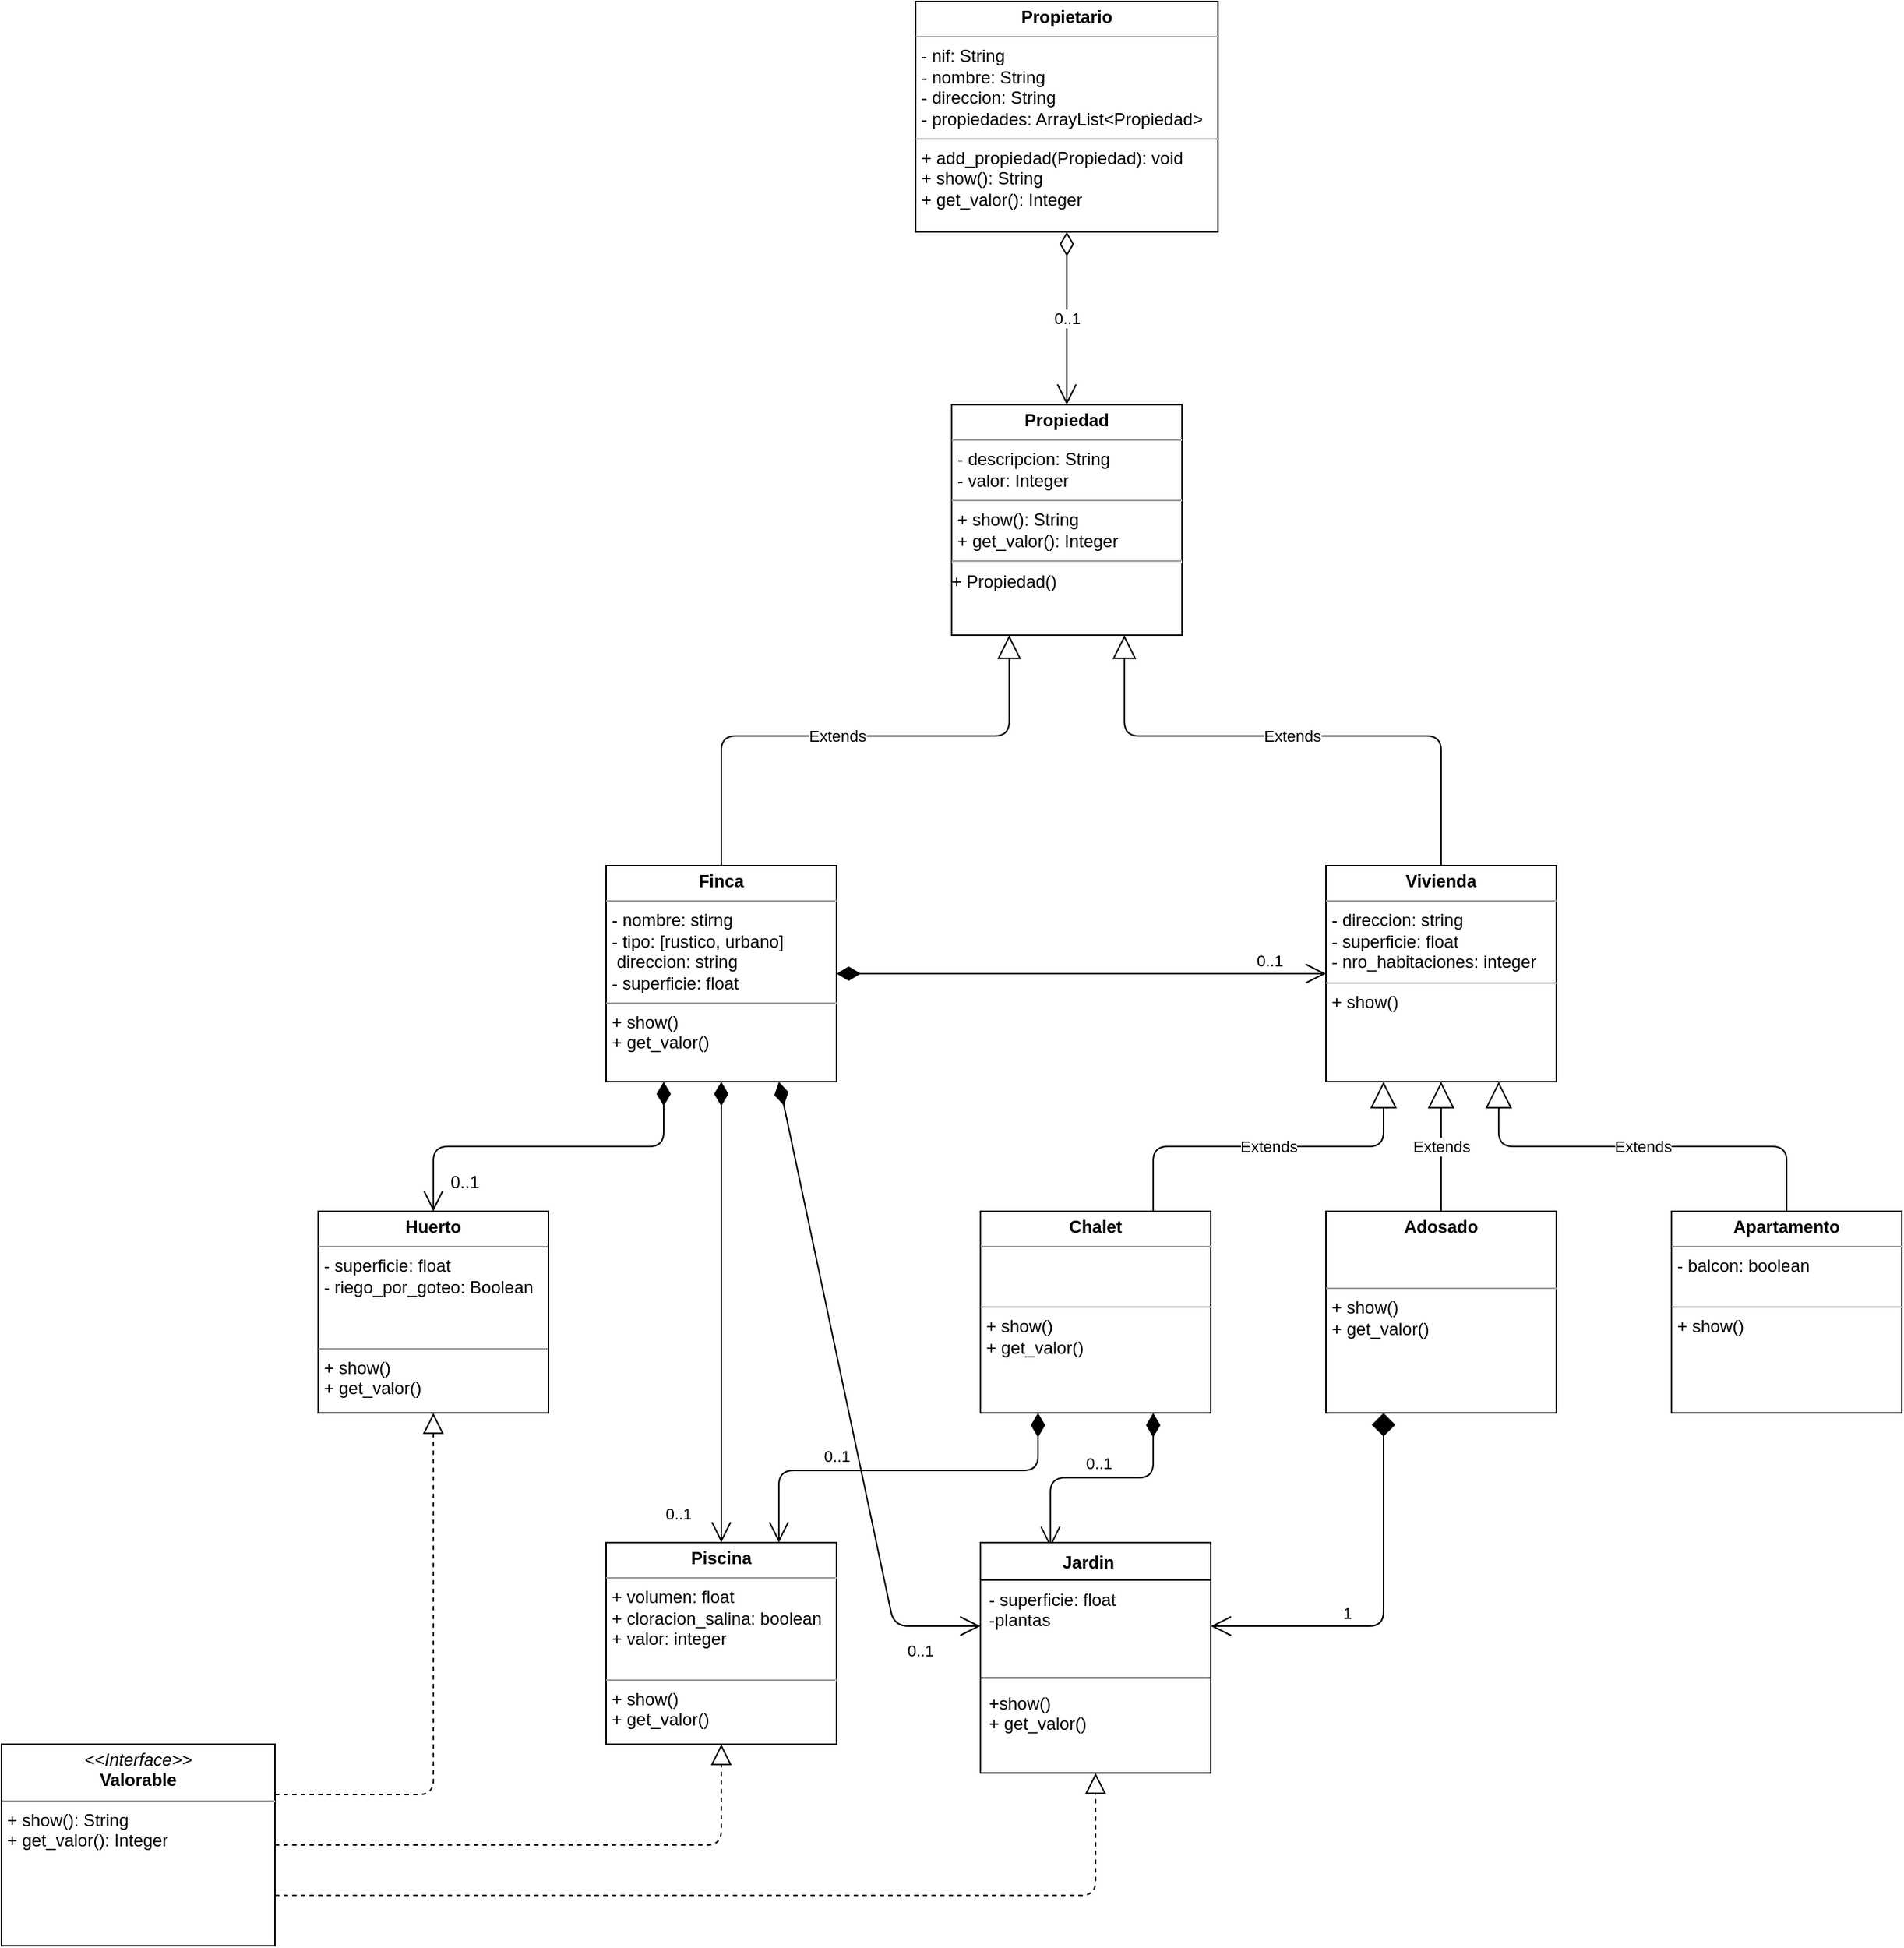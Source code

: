 <mxfile>
    <diagram id="coZF5f3TOPct5JLmNMV9" name="Page-1">
        <mxGraphModel dx="1285" dy="1653" grid="1" gridSize="10" guides="1" tooltips="1" connect="1" arrows="1" fold="1" page="1" pageScale="1" pageWidth="827" pageHeight="1169" math="0" shadow="0">
            <root>
                <mxCell id="0"/>
                <mxCell id="1" parent="0"/>
                <object label="&lt;p style=&quot;margin: 0px ; margin-top: 4px ; text-align: center&quot;&gt;&lt;b&gt;Vivienda&lt;/b&gt;&lt;/p&gt;&lt;hr size=&quot;1&quot;&gt;&lt;p style=&quot;margin: 0px ; margin-left: 4px&quot;&gt;&lt;span&gt;- direccion: string&lt;/span&gt;&lt;br&gt;&lt;/p&gt;&lt;p style=&quot;margin: 0px ; margin-left: 4px&quot;&gt;- superficie: float&lt;/p&gt;&lt;p style=&quot;margin: 0px ; margin-left: 4px&quot;&gt;- nro_habitaciones: integer&lt;/p&gt;&lt;hr size=&quot;1&quot;&gt;&lt;p style=&quot;margin: 0px ; margin-left: 4px&quot;&gt;+ show()&lt;/p&gt;" Casa="" id="M3-lLsWGSmPZNytgOBwi-1">
                    <mxCell style="verticalAlign=top;align=left;overflow=fill;fontSize=12;fontFamily=Helvetica;html=1;" parent="1" vertex="1">
                        <mxGeometry x="220" y="-160" width="160" height="150" as="geometry"/>
                    </mxCell>
                </object>
                <mxCell id="M3-lLsWGSmPZNytgOBwi-21" style="edgeStyle=orthogonalEdgeStyle;orthogonalLoop=1;jettySize=auto;html=1;startArrow=diamondThin;startFill=1;startSize=14;endArrow=open;endSize=12;align=left;" parent="1" source="M3-lLsWGSmPZNytgOBwi-8" target="M3-lLsWGSmPZNytgOBwi-6" edge="1">
                    <mxGeometry relative="1" as="geometry"/>
                </mxCell>
                <mxCell id="D4q86nAJt8562JSuOjXB-3" value="0..1" style="edgeLabel;html=1;align=center;verticalAlign=middle;resizable=0;points=[];" parent="M3-lLsWGSmPZNytgOBwi-21" vertex="1" connectable="0">
                    <mxGeometry x="0.214" y="-4" relative="1" as="geometry">
                        <mxPoint x="-26" y="106" as="offset"/>
                    </mxGeometry>
                </mxCell>
                <mxCell id="M3-lLsWGSmPZNytgOBwi-22" style="edgeStyle=orthogonalEdgeStyle;orthogonalLoop=1;jettySize=auto;html=1;entryX=0.5;entryY=0;entryDx=0;entryDy=0;startArrow=diamondThin;startFill=1;startSize=14;endArrow=open;endSize=12;align=left;exitX=0.25;exitY=1;exitDx=0;exitDy=0;" parent="1" source="M3-lLsWGSmPZNytgOBwi-8" target="M3-lLsWGSmPZNytgOBwi-19" edge="1">
                    <mxGeometry relative="1" as="geometry"/>
                </mxCell>
                <mxCell id="m-5z6lDCxOTHbxUdVZSe-1" value="0..1" style="shape=connector;rounded=1;orthogonalLoop=1;jettySize=auto;html=1;exitX=0.75;exitY=1;exitDx=0;exitDy=0;entryX=0;entryY=0.5;entryDx=0;entryDy=0;labelBackgroundColor=default;fontFamily=Helvetica;fontSize=11;fontColor=default;startArrow=diamondThin;startFill=1;endArrow=open;startSize=14;endSize=12;strokeColor=default;elbow=vertical;" parent="1" source="M3-lLsWGSmPZNytgOBwi-8" target="woEzXTU2Y_-W0Ke4EJwe-3" edge="1">
                    <mxGeometry x="0.81" y="-18" relative="1" as="geometry">
                        <Array as="points">
                            <mxPoint x="-80" y="368"/>
                        </Array>
                        <mxPoint y="-1" as="offset"/>
                    </mxGeometry>
                </mxCell>
                <object label="&lt;p style=&quot;margin: 0px ; margin-top: 4px ; text-align: center&quot;&gt;&lt;b&gt;Finca&lt;/b&gt;&lt;/p&gt;&lt;hr size=&quot;1&quot;&gt;&lt;p style=&quot;margin: 0px ; margin-left: 4px&quot;&gt;- nombre: stirng&lt;/p&gt;&lt;p style=&quot;margin: 0px ; margin-left: 4px&quot;&gt;- tipo: [rustico, urbano]&lt;/p&gt;&lt;p style=&quot;margin: 0px ; margin-left: 4px&quot;&gt;&amp;nbsp;direccion: string&lt;/p&gt;&lt;p style=&quot;margin: 0px ; margin-left: 4px&quot;&gt;- superficie: float&lt;/p&gt;&lt;hr size=&quot;1&quot;&gt;&lt;p style=&quot;margin: 0px ; margin-left: 4px&quot;&gt;+ show()&lt;/p&gt;&lt;p style=&quot;margin: 0px ; margin-left: 4px&quot;&gt;+ get_valor()&lt;/p&gt;&lt;p style=&quot;margin: 0px ; margin-left: 4px&quot;&gt;&lt;br&gt;&lt;/p&gt;" Casa="" id="M3-lLsWGSmPZNytgOBwi-8">
                    <mxCell style="verticalAlign=top;align=left;overflow=fill;fontSize=12;fontFamily=Helvetica;html=1;" parent="1" vertex="1">
                        <mxGeometry x="-280" y="-160" width="160" height="150" as="geometry"/>
                    </mxCell>
                </object>
                <mxCell id="M3-lLsWGSmPZNytgOBwi-24" value="Extends" style="edgeStyle=elbowEdgeStyle;orthogonalLoop=1;jettySize=auto;elbow=vertical;html=1;entryX=0.5;entryY=0;entryDx=0;entryDy=0;startArrow=block;startFill=0;startSize=14;endArrow=none;endSize=12;align=left;endFill=0;exitX=0.25;exitY=1;exitDx=0;exitDy=0;" parent="1" source="2" target="M3-lLsWGSmPZNytgOBwi-8" edge="1">
                    <mxGeometry x="0.179" relative="1" as="geometry">
                        <mxPoint x="10" y="-340" as="sourcePoint"/>
                        <Array as="points">
                            <mxPoint x="-120" y="-250"/>
                        </Array>
                        <mxPoint x="1" as="offset"/>
                    </mxGeometry>
                </mxCell>
                <mxCell id="M3-lLsWGSmPZNytgOBwi-25" value="Extends" style="edgeStyle=elbowEdgeStyle;orthogonalLoop=1;jettySize=auto;elbow=vertical;html=1;entryX=0.5;entryY=0;entryDx=0;entryDy=0;startArrow=block;startFill=0;startSize=14;endArrow=none;endSize=12;align=left;endFill=0;exitX=0.75;exitY=1;exitDx=0;exitDy=0;" parent="1" source="2" target="M3-lLsWGSmPZNytgOBwi-1" edge="1">
                    <mxGeometry x="-0.128" relative="1" as="geometry">
                        <mxPoint x="90" y="-340" as="sourcePoint"/>
                        <Array as="points">
                            <mxPoint x="200" y="-250"/>
                            <mxPoint x="90" y="-330"/>
                        </Array>
                        <mxPoint x="-1" as="offset"/>
                    </mxGeometry>
                </mxCell>
                <mxCell id="8" value="0..1" style="edgeStyle=none;html=1;exitX=0.5;exitY=1;exitDx=0;exitDy=0;entryX=0.5;entryY=0;entryDx=0;entryDy=0;startArrow=diamondThin;startFill=0;endArrow=open;endFill=0;strokeWidth=1;targetPerimeterSpacing=2;endSize=12;startSize=14;" edge="1" parent="1" source="M3-lLsWGSmPZNytgOBwi-23" target="2">
                    <mxGeometry relative="1" as="geometry">
                        <mxPoint as="offset"/>
                    </mxGeometry>
                </mxCell>
                <object label="&lt;p style=&quot;margin: 0px ; margin-top: 4px ; text-align: center&quot;&gt;&lt;b&gt;Propietario&lt;/b&gt;&lt;/p&gt;&lt;hr size=&quot;1&quot;&gt;&lt;p style=&quot;margin: 0px ; margin-left: 4px&quot;&gt;&lt;span&gt;- nif: String&lt;/span&gt;&lt;br&gt;&lt;/p&gt;&lt;p style=&quot;margin: 0px ; margin-left: 4px&quot;&gt;&lt;span&gt;- nombre: String&lt;/span&gt;&lt;/p&gt;&lt;p style=&quot;margin: 0px ; margin-left: 4px&quot;&gt;- direccion: String&lt;/p&gt;&lt;p style=&quot;margin: 0px ; margin-left: 4px&quot;&gt;- propiedades: ArrayList&amp;lt;Propiedad&amp;gt;&lt;/p&gt;&lt;hr size=&quot;1&quot;&gt;&lt;p style=&quot;margin: 0px ; margin-left: 4px&quot;&gt;+ add_propiedad(Propiedad): void&lt;/p&gt;&lt;p style=&quot;margin: 0px ; margin-left: 4px&quot;&gt;+ show(): String&lt;/p&gt;&lt;p style=&quot;margin: 0px ; margin-left: 4px&quot;&gt;+ get_valor(): Integer&lt;/p&gt;" Casa="" id="M3-lLsWGSmPZNytgOBwi-23">
                    <mxCell style="verticalAlign=top;align=left;overflow=fill;fontSize=12;fontFamily=Helvetica;html=1;" parent="1" vertex="1">
                        <mxGeometry x="-65" y="-760" width="210" height="160" as="geometry"/>
                    </mxCell>
                </object>
                <object label="&lt;p style=&quot;margin: 0px ; margin-top: 4px ; text-align: center&quot;&gt;&lt;b&gt;Adosado&lt;/b&gt;&lt;/p&gt;&lt;p style=&quot;margin: 0px ; margin-left: 4px&quot;&gt;&lt;br&gt;&lt;/p&gt;&lt;p style=&quot;margin: 0px ; margin-left: 4px&quot;&gt;&lt;br&gt;&lt;/p&gt;&lt;hr size=&quot;1&quot;&gt;&lt;p style=&quot;margin: 0px ; margin-left: 4px&quot;&gt;+ show()&lt;/p&gt;&lt;p style=&quot;margin: 0px ; margin-left: 4px&quot;&gt;+ get_valor()&lt;/p&gt;" Casa="" id="M3-lLsWGSmPZNytgOBwi-2">
                    <mxCell style="verticalAlign=top;align=left;overflow=fill;fontSize=12;fontFamily=Helvetica;html=1;" parent="1" vertex="1">
                        <mxGeometry x="220" y="80" width="160" height="140" as="geometry"/>
                    </mxCell>
                </object>
                <mxCell id="M3-lLsWGSmPZNytgOBwi-17" value="" style="edgeStyle=orthogonalEdgeStyle;orthogonalLoop=1;jettySize=auto;html=1;startArrow=diamondThin;startFill=1;startSize=14;endArrow=open;endSize=12;align=left;entryX=0.304;entryY=0.02;entryDx=0;entryDy=0;exitX=0.75;exitY=1;exitDx=0;exitDy=0;entryPerimeter=0;" parent="1" source="M3-lLsWGSmPZNytgOBwi-7" target="woEzXTU2Y_-W0Ke4EJwe-2" edge="1">
                    <mxGeometry relative="1" as="geometry">
                        <mxPoint x="80" y="160" as="targetPoint"/>
                    </mxGeometry>
                </mxCell>
                <mxCell id="USNUs2RwjlwWKyY22RhR-1" value="0..1" style="edgeLabel;html=1;align=center;verticalAlign=middle;resizable=0;points=[];" parent="M3-lLsWGSmPZNytgOBwi-17" vertex="1" connectable="0">
                    <mxGeometry x="0.298" y="-4" relative="1" as="geometry">
                        <mxPoint x="24" y="-6" as="offset"/>
                    </mxGeometry>
                </mxCell>
                <mxCell id="M3-lLsWGSmPZNytgOBwi-18" style="edgeStyle=orthogonalEdgeStyle;orthogonalLoop=1;jettySize=auto;html=1;entryX=0.75;entryY=0;entryDx=0;entryDy=0;startArrow=diamondThin;startFill=1;startSize=14;endArrow=open;endSize=12;align=left;exitX=0.25;exitY=1;exitDx=0;exitDy=0;" parent="1" source="M3-lLsWGSmPZNytgOBwi-7" target="M3-lLsWGSmPZNytgOBwi-6" edge="1">
                    <mxGeometry relative="1" as="geometry">
                        <Array as="points">
                            <mxPoint x="20" y="260"/>
                            <mxPoint x="-160" y="260"/>
                        </Array>
                    </mxGeometry>
                </mxCell>
                <mxCell id="D4q86nAJt8562JSuOjXB-2" value="0..1" style="edgeLabel;html=1;align=center;verticalAlign=middle;resizable=0;points=[];" parent="M3-lLsWGSmPZNytgOBwi-18" vertex="1" connectable="0">
                    <mxGeometry x="0.322" y="3" relative="1" as="geometry">
                        <mxPoint x="-2" y="-13" as="offset"/>
                    </mxGeometry>
                </mxCell>
                <object label="&lt;p style=&quot;margin: 0px ; margin-top: 4px ; text-align: center&quot;&gt;&lt;b&gt;Chalet&lt;/b&gt;&lt;/p&gt;&lt;hr size=&quot;1&quot;&gt;&lt;p style=&quot;margin: 0px ; margin-left: 4px&quot;&gt;&lt;br&gt;&lt;/p&gt;&lt;p style=&quot;margin: 0px ; margin-left: 4px&quot;&gt;&lt;br&gt;&lt;/p&gt;&lt;hr size=&quot;1&quot;&gt;&lt;p style=&quot;margin: 0px ; margin-left: 4px&quot;&gt;+ show()&lt;/p&gt;&lt;p style=&quot;margin: 0px ; margin-left: 4px&quot;&gt;+ get_valor()&lt;/p&gt;&lt;p style=&quot;margin: 0px ; margin-left: 4px&quot;&gt;&lt;br&gt;&lt;/p&gt;" Casa="" id="M3-lLsWGSmPZNytgOBwi-7">
                    <mxCell style="verticalAlign=top;align=left;overflow=fill;fontSize=12;fontFamily=Helvetica;html=1;" parent="1" vertex="1">
                        <mxGeometry x="-20" y="80" width="160" height="140" as="geometry"/>
                    </mxCell>
                </object>
                <object label="&lt;p style=&quot;margin: 0px ; margin-top: 4px ; text-align: center&quot;&gt;&lt;b&gt;Piscina&lt;/b&gt;&lt;/p&gt;&lt;hr size=&quot;1&quot;&gt;&lt;p style=&quot;margin: 0px ; margin-left: 4px&quot;&gt;+ volumen: float&lt;/p&gt;&lt;p style=&quot;margin: 0px ; margin-left: 4px&quot;&gt;+ cloracion_salina: boolean&lt;/p&gt;&lt;p style=&quot;margin: 0px ; margin-left: 4px&quot;&gt;+ valor: integer&lt;/p&gt;&lt;p style=&quot;margin: 0px ; margin-left: 4px&quot;&gt;&lt;br&gt;&lt;/p&gt;&lt;hr size=&quot;1&quot;&gt;&lt;p style=&quot;margin: 0px ; margin-left: 4px&quot;&gt;+ show()&lt;/p&gt;&lt;p style=&quot;margin: 0px ; margin-left: 4px&quot;&gt;+ get_valor()&lt;/p&gt;" Casa="" id="M3-lLsWGSmPZNytgOBwi-6">
                    <mxCell style="verticalAlign=top;align=left;overflow=fill;fontSize=12;fontFamily=Helvetica;html=1;" parent="1" vertex="1">
                        <mxGeometry x="-280" y="310" width="160" height="140" as="geometry"/>
                    </mxCell>
                </object>
                <object label="&lt;p style=&quot;margin: 0px ; margin-top: 4px ; text-align: center&quot;&gt;&lt;b&gt;Huerto&lt;/b&gt;&lt;/p&gt;&lt;hr size=&quot;1&quot;&gt;&lt;p style=&quot;margin: 0px ; margin-left: 4px&quot;&gt;- superficie: float&lt;/p&gt;&lt;p style=&quot;margin: 0px ; margin-left: 4px&quot;&gt;- riego_por_goteo: Boolean&lt;/p&gt;&lt;p style=&quot;margin: 0px ; margin-left: 4px&quot;&gt;&lt;br&gt;&lt;/p&gt;&lt;p style=&quot;margin: 0px ; margin-left: 4px&quot;&gt;&lt;br&gt;&lt;/p&gt;&lt;hr size=&quot;1&quot;&gt;&lt;p style=&quot;margin: 0px ; margin-left: 4px&quot;&gt;+ show()&lt;/p&gt;&lt;p style=&quot;margin: 0px ; margin-left: 4px&quot;&gt;+ get_valor()&lt;/p&gt;&lt;p style=&quot;margin: 0px ; margin-left: 4px&quot;&gt;&lt;br&gt;&lt;/p&gt;" Casa="" id="M3-lLsWGSmPZNytgOBwi-19">
                    <mxCell style="verticalAlign=top;align=left;overflow=fill;fontSize=12;fontFamily=Helvetica;html=1;" parent="1" vertex="1">
                        <mxGeometry x="-480" y="80" width="160" height="140" as="geometry"/>
                    </mxCell>
                </object>
                <mxCell id="M3-lLsWGSmPZNytgOBwi-4" value="Extends" style="endArrow=block;endSize=16;endFill=0;html=1;exitX=0.5;exitY=0;exitDx=0;exitDy=0;edgeStyle=elbowEdgeStyle;elbow=vertical;entryX=0.5;entryY=1;entryDx=0;entryDy=0;" parent="1" source="M3-lLsWGSmPZNytgOBwi-2" target="M3-lLsWGSmPZNytgOBwi-1" edge="1">
                    <mxGeometry width="160" relative="1" as="geometry">
                        <mxPoint x="-100" y="160" as="sourcePoint"/>
                        <mxPoint x="187" y="6" as="targetPoint"/>
                        <Array as="points"/>
                    </mxGeometry>
                </mxCell>
                <mxCell id="M3-lLsWGSmPZNytgOBwi-11" value="Extends" style="endArrow=block;endSize=16;endFill=0;html=1;edgeStyle=elbowEdgeStyle;elbow=vertical;exitX=0.75;exitY=0;exitDx=0;exitDy=0;entryX=0.25;entryY=1;entryDx=0;entryDy=0;" parent="1" source="M3-lLsWGSmPZNytgOBwi-7" target="M3-lLsWGSmPZNytgOBwi-1" edge="1">
                    <mxGeometry width="160" relative="1" as="geometry">
                        <mxPoint x="80" y="-50" as="sourcePoint"/>
                        <mxPoint x="230" y="-10" as="targetPoint"/>
                    </mxGeometry>
                </mxCell>
                <mxCell id="M3-lLsWGSmPZNytgOBwi-12" value="0..1" style="endArrow=open;html=1;endSize=12;startArrow=diamondThin;startSize=14;startFill=1;align=left;verticalAlign=bottom;exitX=1;exitY=0.5;exitDx=0;exitDy=0;edgeStyle=elbowEdgeStyle;entryX=0;entryY=0.5;entryDx=0;entryDy=0;" parent="1" source="M3-lLsWGSmPZNytgOBwi-8" target="M3-lLsWGSmPZNytgOBwi-1" edge="1">
                    <mxGeometry x="0.706" relative="1" as="geometry">
                        <mxPoint x="-350" y="340" as="sourcePoint"/>
                        <mxPoint x="-190" y="340" as="targetPoint"/>
                        <mxPoint as="offset"/>
                    </mxGeometry>
                </mxCell>
                <mxCell id="M3-lLsWGSmPZNytgOBwi-13" value="1" style="endArrow=open;html=1;endSize=12;startArrow=diamond;startSize=14;startFill=1;edgeStyle=elbowEdgeStyle;align=left;verticalAlign=bottom;entryX=1;entryY=0.5;entryDx=0;entryDy=0;elbow=vertical;exitX=0.25;exitY=1;exitDx=0;exitDy=0;" parent="1" source="M3-lLsWGSmPZNytgOBwi-2" target="woEzXTU2Y_-W0Ke4EJwe-3" edge="1">
                    <mxGeometry x="0.333" relative="1" as="geometry">
                        <mxPoint x="320" y="190" as="sourcePoint"/>
                        <mxPoint x="-190" y="340" as="targetPoint"/>
                        <mxPoint as="offset"/>
                        <Array as="points">
                            <mxPoint x="230" y="368"/>
                        </Array>
                    </mxGeometry>
                </mxCell>
                <mxCell id="M3-lLsWGSmPZNytgOBwi-26" value="0..1" style="text;html=1;resizable=0;points=[];autosize=1;align=left;verticalAlign=top;spacingTop=-4;" parent="1" vertex="1">
                    <mxGeometry x="-390" y="50" width="40" height="20" as="geometry"/>
                </mxCell>
                <object label="&lt;p style=&quot;margin: 0px ; margin-top: 4px ; text-align: center&quot;&gt;&lt;b&gt;Apartamento&lt;/b&gt;&lt;/p&gt;&lt;hr size=&quot;1&quot;&gt;&lt;p style=&quot;margin: 0px ; margin-left: 4px&quot;&gt;- balcon: boolean&lt;/p&gt;&lt;p style=&quot;margin: 0px ; margin-left: 4px&quot;&gt;&lt;br&gt;&lt;/p&gt;&lt;hr size=&quot;1&quot;&gt;&lt;p style=&quot;margin: 0px ; margin-left: 4px&quot;&gt;+ show()&lt;/p&gt;" Casa="" id="USNUs2RwjlwWKyY22RhR-16">
                    <mxCell style="verticalAlign=top;align=left;overflow=fill;fontSize=12;fontFamily=Helvetica;html=1;" parent="1" vertex="1">
                        <mxGeometry x="460" y="80" width="160" height="140" as="geometry"/>
                    </mxCell>
                </object>
                <mxCell id="USNUs2RwjlwWKyY22RhR-18" style="edgeStyle=elbowEdgeStyle;shape=connector;rounded=1;orthogonalLoop=1;jettySize=auto;elbow=vertical;html=1;exitX=1;exitY=0.5;exitDx=0;exitDy=0;labelBackgroundColor=default;fontFamily=Helvetica;fontSize=11;fontColor=default;startArrow=none;startFill=0;endArrow=open;startSize=14;endSize=12;strokeColor=default;" parent="1" source="M3-lLsWGSmPZNytgOBwi-2" target="M3-lLsWGSmPZNytgOBwi-2" edge="1">
                    <mxGeometry relative="1" as="geometry"/>
                </mxCell>
                <mxCell id="USNUs2RwjlwWKyY22RhR-20" value="Extends" style="endArrow=block;endSize=16;endFill=0;html=1;rounded=1;labelBackgroundColor=default;fontFamily=Helvetica;fontSize=11;fontColor=default;strokeColor=default;shape=connector;elbow=vertical;entryX=0.75;entryY=1;entryDx=0;entryDy=0;exitX=0.5;exitY=0;exitDx=0;exitDy=0;edgeStyle=elbowEdgeStyle;" parent="1" source="USNUs2RwjlwWKyY22RhR-16" target="M3-lLsWGSmPZNytgOBwi-1" edge="1">
                    <mxGeometry width="160" relative="1" as="geometry">
                        <mxPoint x="410" y="40" as="sourcePoint"/>
                        <mxPoint x="30" y="60" as="targetPoint"/>
                    </mxGeometry>
                </mxCell>
                <mxCell id="woEzXTU2Y_-W0Ke4EJwe-2" value="Jardin   " style="swimlane;fontStyle=1;align=center;verticalAlign=top;childLayout=stackLayout;horizontal=1;startSize=26;horizontalStack=0;resizeParent=1;resizeParentMax=0;resizeLast=0;collapsible=1;marginBottom=0;" parent="1" vertex="1">
                    <mxGeometry x="-20" y="310" width="160" height="160" as="geometry"/>
                </mxCell>
                <mxCell id="woEzXTU2Y_-W0Ke4EJwe-3" value="- superficie: float&#10;-plantas" style="text;strokeColor=none;fillColor=none;align=left;verticalAlign=top;spacingLeft=4;spacingRight=4;overflow=hidden;rotatable=0;points=[[0,0.5],[1,0.5]];portConstraint=eastwest;" parent="woEzXTU2Y_-W0Ke4EJwe-2" vertex="1">
                    <mxGeometry y="26" width="160" height="64" as="geometry"/>
                </mxCell>
                <mxCell id="woEzXTU2Y_-W0Ke4EJwe-4" value="" style="line;strokeWidth=1;fillColor=none;align=left;verticalAlign=middle;spacingTop=-1;spacingLeft=3;spacingRight=3;rotatable=0;labelPosition=right;points=[];portConstraint=eastwest;strokeColor=inherit;" parent="woEzXTU2Y_-W0Ke4EJwe-2" vertex="1">
                    <mxGeometry y="90" width="160" height="8" as="geometry"/>
                </mxCell>
                <mxCell id="woEzXTU2Y_-W0Ke4EJwe-5" value="+show()&#10;+ get_valor()" style="text;strokeColor=none;fillColor=none;align=left;verticalAlign=top;spacingLeft=4;spacingRight=4;overflow=hidden;rotatable=0;points=[[0,0.5],[1,0.5]];portConstraint=eastwest;" parent="woEzXTU2Y_-W0Ke4EJwe-2" vertex="1">
                    <mxGeometry y="98" width="160" height="62" as="geometry"/>
                </mxCell>
                <object label="&lt;p style=&quot;margin: 0px ; margin-top: 4px ; text-align: center&quot;&gt;&lt;b&gt;Propiedad&lt;/b&gt;&lt;/p&gt;&lt;hr size=&quot;1&quot;&gt;&lt;p style=&quot;margin: 0px ; margin-left: 4px&quot;&gt;&lt;span&gt;- descripcion: String&lt;/span&gt;&lt;/p&gt;&lt;p style=&quot;margin: 0px ; margin-left: 4px&quot;&gt;&lt;span&gt;- valor: Integer&lt;/span&gt;&lt;/p&gt;&lt;hr size=&quot;1&quot;&gt;&lt;p style=&quot;margin: 0px ; margin-left: 4px&quot;&gt;&lt;span&gt;+ show(): String&lt;/span&gt;&lt;br&gt;&lt;/p&gt;&lt;p style=&quot;margin: 0px ; margin-left: 4px&quot;&gt;+ get_valor(): Integer&lt;/p&gt;&lt;hr&gt;+ Propiedad()" Casa="" id="2">
                    <mxCell style="verticalAlign=top;align=left;overflow=fill;fontSize=12;fontFamily=Helvetica;html=1;strokeColor=default;whiteSpace=wrap;" vertex="1" parent="1">
                        <mxGeometry x="-40" y="-480" width="160" height="160" as="geometry"/>
                    </mxCell>
                </object>
                <mxCell id="9" value="&lt;p style=&quot;margin: 0px ; margin-top: 4px ; text-align: center&quot;&gt;&lt;i&gt;&amp;lt;&amp;lt;Interface&amp;gt;&amp;gt;&lt;/i&gt;&lt;br&gt;&lt;b&gt;Valorable&lt;/b&gt;&lt;/p&gt;&lt;hr size=&quot;1&quot;&gt;&lt;p style=&quot;margin: 0px ; margin-left: 4px&quot;&gt;+ show(): String&lt;br&gt;+ get_valor(): Integer&lt;/p&gt;" style="verticalAlign=top;align=left;overflow=fill;fontSize=12;fontFamily=Helvetica;html=1;" vertex="1" parent="1">
                    <mxGeometry x="-700" y="450" width="190" height="140" as="geometry"/>
                </mxCell>
                <mxCell id="10" value="" style="endArrow=block;dashed=1;endFill=0;endSize=12;html=1;targetPerimeterSpacing=2;strokeWidth=1;exitX=1;exitY=0.25;exitDx=0;exitDy=0;entryX=0.5;entryY=1;entryDx=0;entryDy=0;edgeStyle=orthogonalEdgeStyle;" edge="1" parent="1" source="9" target="M3-lLsWGSmPZNytgOBwi-19">
                    <mxGeometry width="160" relative="1" as="geometry">
                        <mxPoint x="-450" y="570" as="sourcePoint"/>
                        <mxPoint x="-290" y="570" as="targetPoint"/>
                    </mxGeometry>
                </mxCell>
                <mxCell id="11" value="" style="endArrow=block;dashed=1;endFill=0;endSize=12;html=1;targetPerimeterSpacing=2;strokeWidth=1;exitX=1;exitY=0.5;exitDx=0;exitDy=0;entryX=0.5;entryY=1;entryDx=0;entryDy=0;edgeStyle=orthogonalEdgeStyle;" edge="1" parent="1" source="9" target="M3-lLsWGSmPZNytgOBwi-6">
                    <mxGeometry width="160" relative="1" as="geometry">
                        <mxPoint x="-460" y="620" as="sourcePoint"/>
                        <mxPoint x="-300" y="620" as="targetPoint"/>
                    </mxGeometry>
                </mxCell>
                <mxCell id="12" value="" style="endArrow=block;dashed=1;endFill=0;endSize=12;html=1;targetPerimeterSpacing=2;strokeWidth=1;exitX=1;exitY=0.75;exitDx=0;exitDy=0;entryX=0.5;entryY=1;entryDx=0;entryDy=0;edgeStyle=orthogonalEdgeStyle;" edge="1" parent="1" source="9" target="woEzXTU2Y_-W0Ke4EJwe-2">
                    <mxGeometry width="160" relative="1" as="geometry">
                        <mxPoint x="-520" y="664" as="sourcePoint"/>
                        <mxPoint x="60" y="329" as="targetPoint"/>
                    </mxGeometry>
                </mxCell>
            </root>
        </mxGraphModel>
    </diagram>
</mxfile>